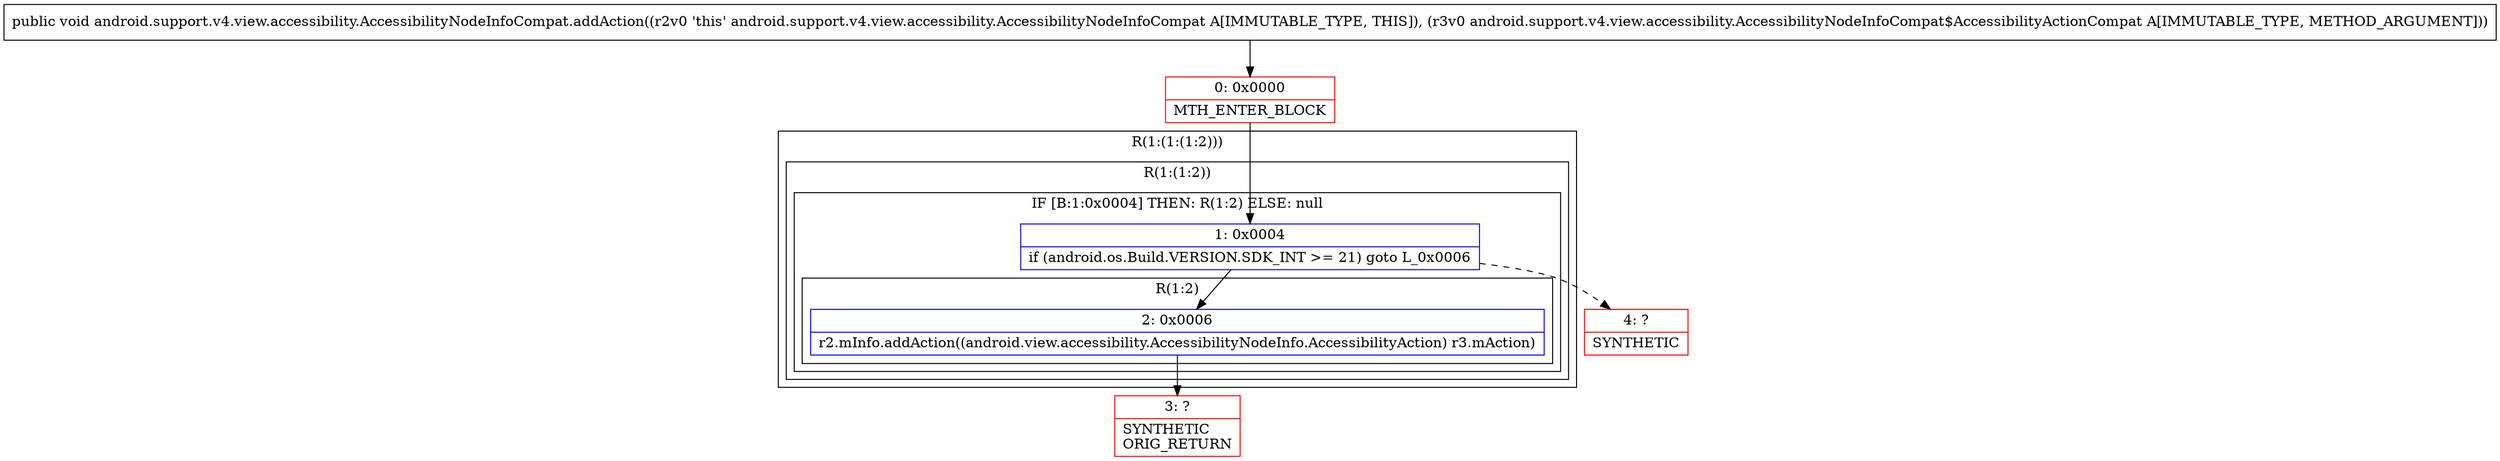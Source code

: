 digraph "CFG forandroid.support.v4.view.accessibility.AccessibilityNodeInfoCompat.addAction(Landroid\/support\/v4\/view\/accessibility\/AccessibilityNodeInfoCompat$AccessibilityActionCompat;)V" {
subgraph cluster_Region_963190563 {
label = "R(1:(1:(1:2)))";
node [shape=record,color=blue];
subgraph cluster_Region_1949199251 {
label = "R(1:(1:2))";
node [shape=record,color=blue];
subgraph cluster_IfRegion_1854423630 {
label = "IF [B:1:0x0004] THEN: R(1:2) ELSE: null";
node [shape=record,color=blue];
Node_1 [shape=record,label="{1\:\ 0x0004|if (android.os.Build.VERSION.SDK_INT \>= 21) goto L_0x0006\l}"];
subgraph cluster_Region_35418697 {
label = "R(1:2)";
node [shape=record,color=blue];
Node_2 [shape=record,label="{2\:\ 0x0006|r2.mInfo.addAction((android.view.accessibility.AccessibilityNodeInfo.AccessibilityAction) r3.mAction)\l}"];
}
}
}
}
Node_0 [shape=record,color=red,label="{0\:\ 0x0000|MTH_ENTER_BLOCK\l}"];
Node_3 [shape=record,color=red,label="{3\:\ ?|SYNTHETIC\lORIG_RETURN\l}"];
Node_4 [shape=record,color=red,label="{4\:\ ?|SYNTHETIC\l}"];
MethodNode[shape=record,label="{public void android.support.v4.view.accessibility.AccessibilityNodeInfoCompat.addAction((r2v0 'this' android.support.v4.view.accessibility.AccessibilityNodeInfoCompat A[IMMUTABLE_TYPE, THIS]), (r3v0 android.support.v4.view.accessibility.AccessibilityNodeInfoCompat$AccessibilityActionCompat A[IMMUTABLE_TYPE, METHOD_ARGUMENT])) }"];
MethodNode -> Node_0;
Node_1 -> Node_2;
Node_1 -> Node_4[style=dashed];
Node_2 -> Node_3;
Node_0 -> Node_1;
}

